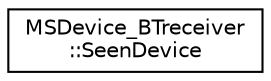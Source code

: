 digraph "Graphical Class Hierarchy"
{
  edge [fontname="Helvetica",fontsize="10",labelfontname="Helvetica",labelfontsize="10"];
  node [fontname="Helvetica",fontsize="10",shape=record];
  rankdir="LR";
  Node0 [label="MSDevice_BTreceiver\l::SeenDevice",height=0.2,width=0.4,color="black", fillcolor="white", style="filled",URL="$d6/dc1/class_m_s_device___b_treceiver_1_1_seen_device.html",tooltip="Class representing a single seen device. "];
}
